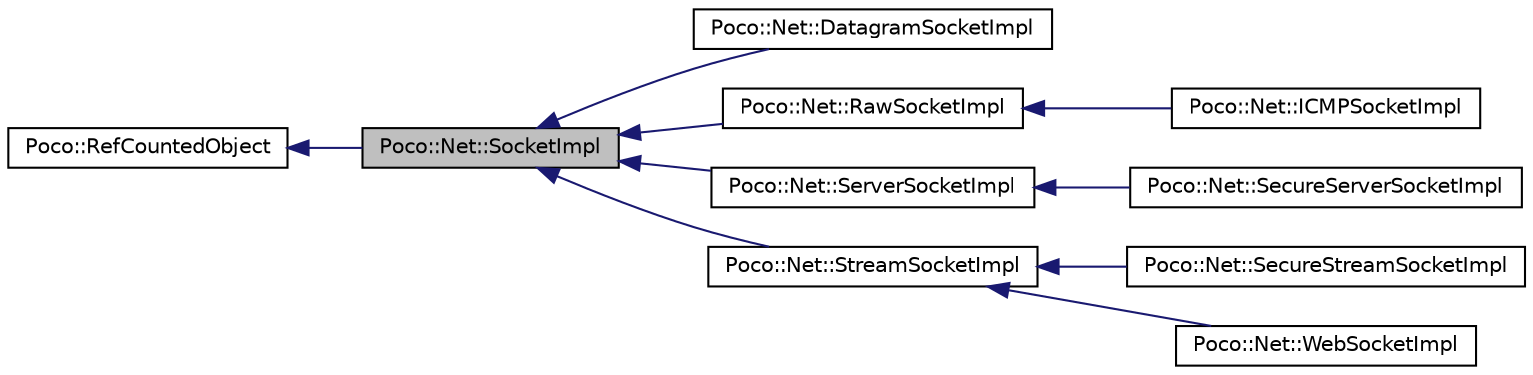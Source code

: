 digraph "Poco::Net::SocketImpl"
{
 // LATEX_PDF_SIZE
  edge [fontname="Helvetica",fontsize="10",labelfontname="Helvetica",labelfontsize="10"];
  node [fontname="Helvetica",fontsize="10",shape=record];
  rankdir="LR";
  Node1 [label="Poco::Net::SocketImpl",height=0.2,width=0.4,color="black", fillcolor="grey75", style="filled", fontcolor="black",tooltip=" "];
  Node2 -> Node1 [dir="back",color="midnightblue",fontsize="10",style="solid"];
  Node2 [label="Poco::RefCountedObject",height=0.2,width=0.4,color="black", fillcolor="white", style="filled",URL="$classPoco_1_1RefCountedObject.html",tooltip=" "];
  Node1 -> Node3 [dir="back",color="midnightblue",fontsize="10",style="solid"];
  Node3 [label="Poco::Net::DatagramSocketImpl",height=0.2,width=0.4,color="black", fillcolor="white", style="filled",URL="$classPoco_1_1Net_1_1DatagramSocketImpl.html",tooltip="This class implements an UDP socket."];
  Node1 -> Node4 [dir="back",color="midnightblue",fontsize="10",style="solid"];
  Node4 [label="Poco::Net::RawSocketImpl",height=0.2,width=0.4,color="black", fillcolor="white", style="filled",URL="$classPoco_1_1Net_1_1RawSocketImpl.html",tooltip="This class implements a raw socket."];
  Node4 -> Node5 [dir="back",color="midnightblue",fontsize="10",style="solid"];
  Node5 [label="Poco::Net::ICMPSocketImpl",height=0.2,width=0.4,color="black", fillcolor="white", style="filled",URL="$classPoco_1_1Net_1_1ICMPSocketImpl.html",tooltip="This class implements an ICMP socket."];
  Node1 -> Node6 [dir="back",color="midnightblue",fontsize="10",style="solid"];
  Node6 [label="Poco::Net::ServerSocketImpl",height=0.2,width=0.4,color="black", fillcolor="white", style="filled",URL="$classPoco_1_1Net_1_1ServerSocketImpl.html",tooltip="This class implements a TCP server socket."];
  Node6 -> Node7 [dir="back",color="midnightblue",fontsize="10",style="solid"];
  Node7 [label="Poco::Net::SecureServerSocketImpl",height=0.2,width=0.4,color="black", fillcolor="white", style="filled",URL="$classPoco_1_1Net_1_1SecureServerSocketImpl.html",tooltip="The SocketImpl class for SecureServerSocket."];
  Node1 -> Node8 [dir="back",color="midnightblue",fontsize="10",style="solid"];
  Node8 [label="Poco::Net::StreamSocketImpl",height=0.2,width=0.4,color="black", fillcolor="white", style="filled",URL="$classPoco_1_1Net_1_1StreamSocketImpl.html",tooltip="This class implements a TCP socket."];
  Node8 -> Node9 [dir="back",color="midnightblue",fontsize="10",style="solid"];
  Node9 [label="Poco::Net::SecureStreamSocketImpl",height=0.2,width=0.4,color="black", fillcolor="white", style="filled",URL="$classPoco_1_1Net_1_1SecureStreamSocketImpl.html",tooltip="This class implements a SSL stream socket."];
  Node8 -> Node10 [dir="back",color="midnightblue",fontsize="10",style="solid"];
  Node10 [label="Poco::Net::WebSocketImpl",height=0.2,width=0.4,color="black", fillcolor="white", style="filled",URL="$classPoco_1_1Net_1_1WebSocketImpl.html",tooltip=" "];
}
